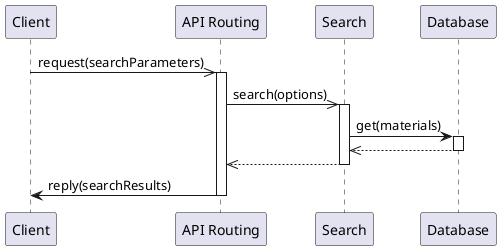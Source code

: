 @startuml
participant Client
Participant "API Routing" as API

Client ->> API: request(searchParameters)
activate API

API ->> Search: search(options)
activate Search

Search -> Database: get(materials)
activate Database
Database -->> Search
deactivate Database

Search -->> API
deactivate Search

API -> Client: reply(searchResults)
deactivate API

@enduml

